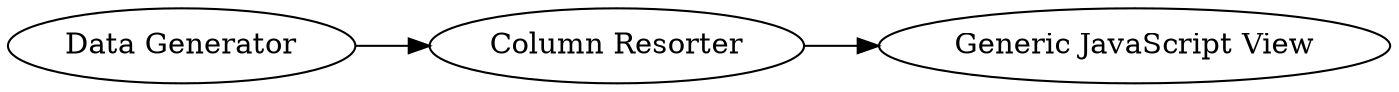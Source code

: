 digraph {
	15 -> 17
	17 -> 16
	16 [label="Generic JavaScript View"]
	17 [label="Column Resorter"]
	15 [label="Data Generator"]
	rankdir=LR
}
